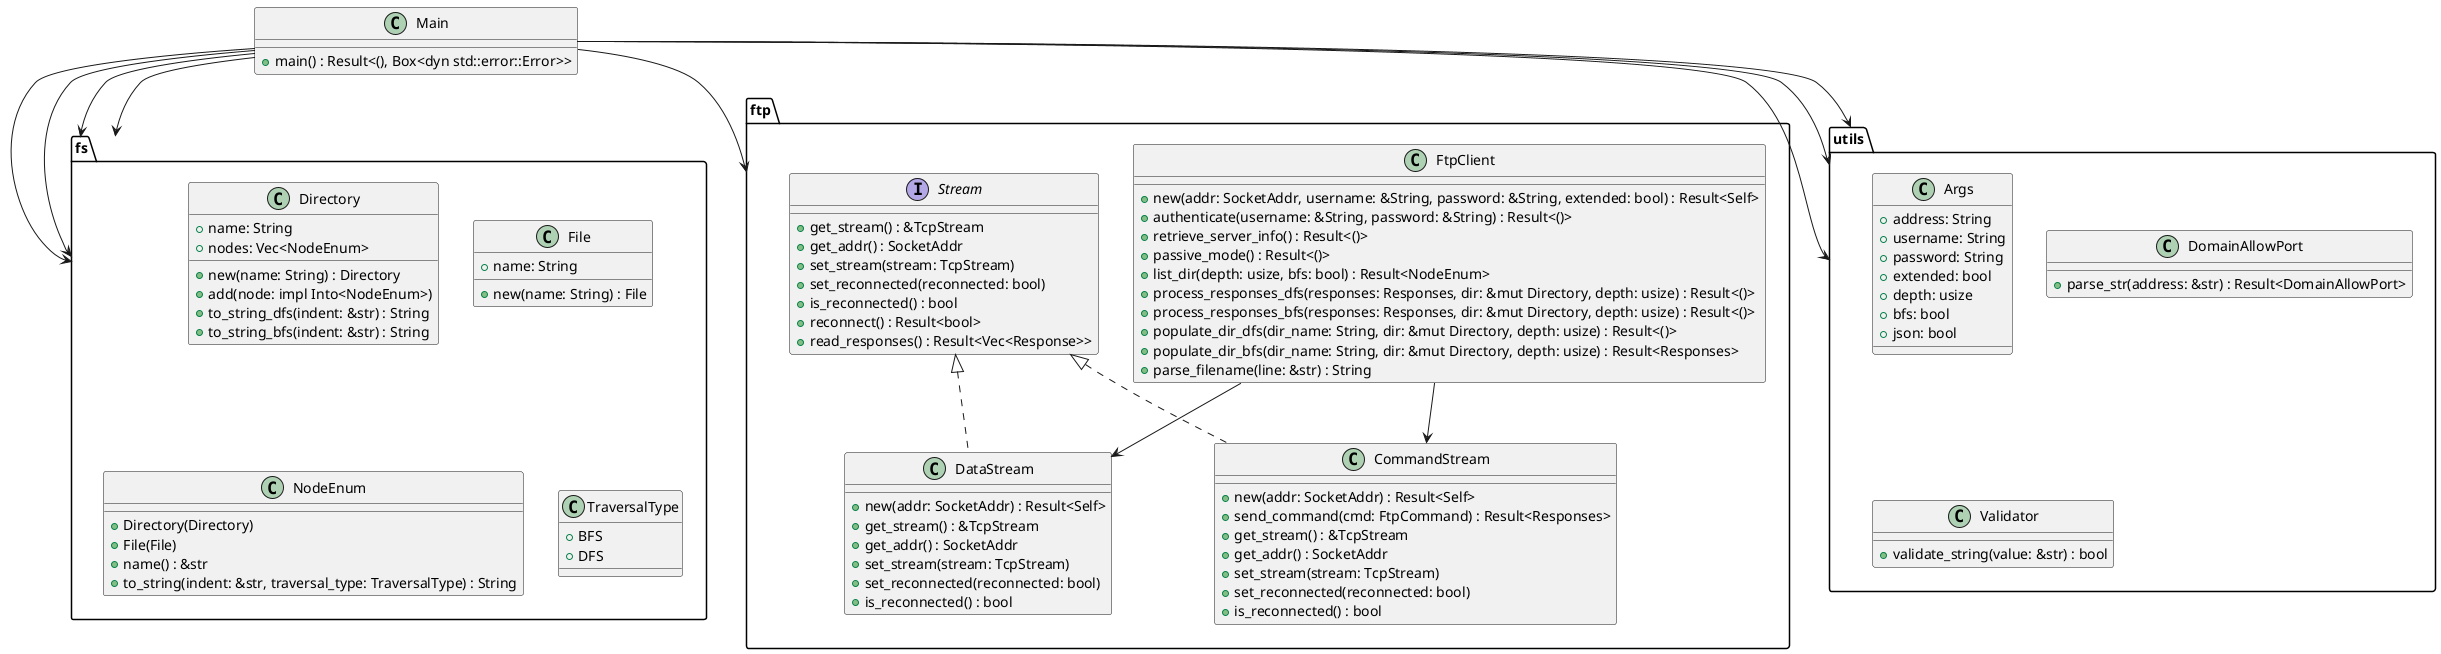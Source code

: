 @startuml tree-ftp

package "fs" {
    class Directory {
        +name: String
        +nodes: Vec<NodeEnum>
        +new(name: String) : Directory
        +add(node: impl Into<NodeEnum>)
        +to_string_dfs(indent: &str) : String
        +to_string_bfs(indent: &str) : String
    }

    class File {
        +name: String
        +new(name: String) : File
    }

    class NodeEnum {
        +Directory(Directory)
        +File(File)
        +name() : &str
        +to_string(indent: &str, traversal_type: TraversalType) : String
    }

    class TraversalType {
        +BFS
        +DFS
    }
}

package "ftp" {
    class FtpClient {
        +new(addr: SocketAddr, username: &String, password: &String, extended: bool) : Result<Self>
        +authenticate(username: &String, password: &String) : Result<()>
        +retrieve_server_info() : Result<()>
        +passive_mode() : Result<()>
        +list_dir(depth: usize, bfs: bool) : Result<NodeEnum>
        +process_responses_dfs(responses: Responses, dir: &mut Directory, depth: usize) : Result<()>
        +process_responses_bfs(responses: Responses, dir: &mut Directory, depth: usize) : Result<()>
        +populate_dir_dfs(dir_name: String, dir: &mut Directory, depth: usize) : Result<()>
        +populate_dir_bfs(dir_name: String, dir: &mut Directory, depth: usize) : Result<Responses>
        +parse_filename(line: &str) : String
    }

    interface Stream {
        +get_stream() : &TcpStream
        +get_addr() : SocketAddr
        +set_stream(stream: TcpStream)
        +set_reconnected(reconnected: bool)
        +is_reconnected() : bool
        +reconnect() : Result<bool>
        +read_responses() : Result<Vec<Response>>
    }

    class DataStream {
        +new(addr: SocketAddr) : Result<Self>
        +get_stream() : &TcpStream
        +get_addr() : SocketAddr
        +set_stream(stream: TcpStream)
        +set_reconnected(reconnected: bool)
        +is_reconnected() : bool
    }

    class CommandStream {
        +new(addr: SocketAddr) : Result<Self>
        +send_command(cmd: FtpCommand) : Result<Responses>
        +get_stream() : &TcpStream
        +get_addr() : SocketAddr
        +set_stream(stream: TcpStream)
        +set_reconnected(reconnected: bool)
        +is_reconnected() : bool
    }

    Stream <|.. DataStream
    Stream <|.. CommandStream
    FtpClient --> CommandStream
    FtpClient --> DataStream
}

package "utils" {
    class Args {
        +address: String
        +username: String
        +password: String
        +extended: bool
        +depth: usize
        +bfs: bool
        +json: bool
    }

    class DomainAllowPort {
        +parse_str(address: &str) : Result<DomainAllowPort>
    }

    class Validator {
        +validate_string(value: &str) : bool
    }
}

class Main {
    +main() : Result<(), Box<dyn std::error::Error>>
}

Main --> fs::Directory
Main --> fs::File
Main --> fs::NodeEnum
Main --> fs::TraversalType
Main --> ftp::FtpClient
Main --> utils::Args
Main --> utils::DomainAllowPort
Main --> utils::Validator

@enduml